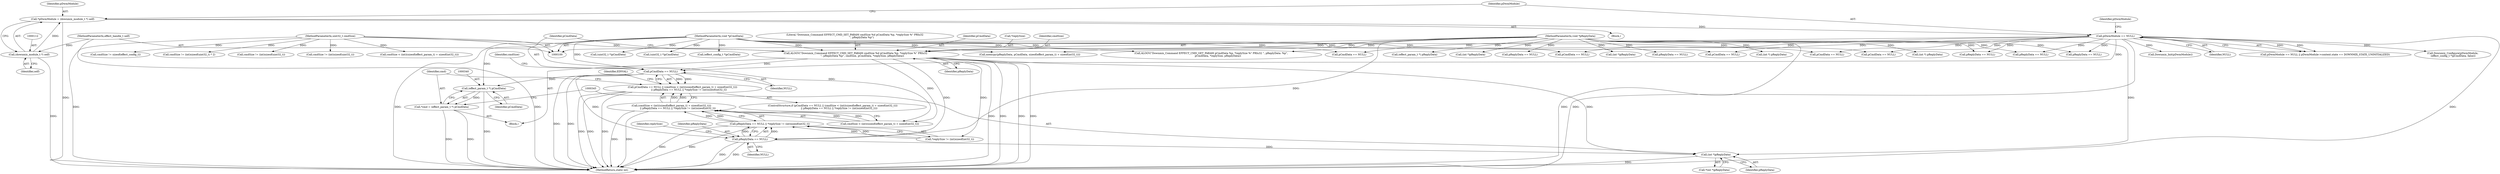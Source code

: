 digraph "0_Android_aeea52da00d210587fb3ed895de3d5f2e0264c88_0@pointer" {
"1000308" [label="(Call,pCmdData == NULL)"];
"1000299" [label="(Call,ALOGV(\"Downmix_Command EFFECT_CMD_SET_PARAM cmdSize %d pCmdData %p, *replySize %\" PRIu32\n                 \", pReplyData %p\", cmdSize, pCmdData, *replySize, pReplyData))"];
"1000103" [label="(MethodParameterIn,uint32_t cmdSize)"];
"1000104" [label="(MethodParameterIn,void *pCmdData)"];
"1000106" [label="(MethodParameterIn,void *pReplyData)"];
"1000118" [label="(Call,pDwmModule == NULL)"];
"1000109" [label="(Call,*pDwmModule = (downmix_module_t *) self)"];
"1000111" [label="(Call,(downmix_module_t *) self)"];
"1000101" [label="(MethodParameterIn,effect_handle_t self)"];
"1000307" [label="(Call,pCmdData == NULL || (cmdSize < (int)(sizeof(effect_param_t) + sizeof(int32_t)))\n                || pReplyData == NULL || *replySize != (int)sizeof(int32_t))"];
"1000322" [label="(Call,pReplyData == NULL)"];
"1000321" [label="(Call,pReplyData == NULL || *replySize != (int)sizeof(int32_t))"];
"1000311" [label="(Call,(cmdSize < (int)(sizeof(effect_param_t) + sizeof(int32_t)))\n                || pReplyData == NULL || *replySize != (int)sizeof(int32_t))"];
"1000344" [label="(Call,(int *)pReplyData)"];
"1000339" [label="(Call,(effect_param_t *) pCmdData)"];
"1000337" [label="(Call,*cmd = (effect_param_t *) pCmdData)"];
"1000337" [label="(Call,*cmd = (effect_param_t *) pCmdData)"];
"1000312" [label="(Call,cmdSize < (int)(sizeof(effect_param_t) + sizeof(int32_t)))"];
"1000104" [label="(MethodParameterIn,void *pCmdData)"];
"1000113" [label="(Identifier,self)"];
"1000101" [label="(MethodParameterIn,effect_handle_t self)"];
"1000339" [label="(Call,(effect_param_t *) pCmdData)"];
"1000322" [label="(Call,pReplyData == NULL)"];
"1000124" [label="(Identifier,pDwmModule)"];
"1000344" [label="(Call,(int *)pReplyData)"];
"1000327" [label="(Identifier,replySize)"];
"1000163" [label="(Call,Downmix_Init(pDwmModule))"];
"1000119" [label="(Identifier,pDwmModule)"];
"1000311" [label="(Call,(cmdSize < (int)(sizeof(effect_param_t) + sizeof(int32_t)))\n                || pReplyData == NULL || *replySize != (int)sizeof(int32_t))"];
"1000103" [label="(MethodParameterIn,uint32_t cmdSize)"];
"1000255" [label="(Call,memcpy(pReplyData, pCmdData, sizeof(effect_param_t) + sizeof(int32_t)))"];
"1000169" [label="(Call,pCmdData == NULL)"];
"1000120" [label="(Identifier,NULL)"];
"1000407" [label="(Call,(int *)pReplyData)"];
"1000178" [label="(Call,pReplyData == NULL)"];
"1000306" [label="(ControlStructure,if (pCmdData == NULL || (cmdSize < (int)(sizeof(effect_param_t) + sizeof(int32_t)))\n                || pReplyData == NULL || *replySize != (int)sizeof(int32_t)))"];
"1000525" [label="(Call,pCmdData == NULL)"];
"1000110" [label="(Identifier,pDwmModule)"];
"1000313" [label="(Identifier,cmdSize)"];
"1000305" [label="(Identifier,pReplyData)"];
"1000548" [label="(MethodReturn,static int)"];
"1000192" [label="(Call,(int *) pReplyData)"];
"1000111" [label="(Call,(downmix_module_t *) self)"];
"1000341" [label="(Identifier,pCmdData)"];
"1000307" [label="(Call,pCmdData == NULL || (cmdSize < (int)(sizeof(effect_param_t) + sizeof(int32_t)))\n                || pReplyData == NULL || *replySize != (int)sizeof(int32_t))"];
"1000454" [label="(Call,pCmdData == NULL)"];
"1000146" [label="(Call,pReplyData == NULL)"];
"1000106" [label="(MethodParameterIn,void *pReplyData)"];
"1000457" [label="(Call,cmdSize != (int)sizeof(uint32_t))"];
"1000308" [label="(Call,pCmdData == NULL)"];
"1000117" [label="(Call,pDwmModule == NULL || pDwmModule->context.state == DOWNMIX_STATE_UNINITIALIZED)"];
"1000346" [label="(Identifier,pReplyData)"];
"1000528" [label="(Call,cmdSize != (int)sizeof(uint32_t))"];
"1000325" [label="(Call,*replySize != (int)sizeof(int32_t))"];
"1000220" [label="(Call,cmdSize < (int)(sizeof(effect_param_t) + sizeof(int32_t)))"];
"1000324" [label="(Identifier,NULL)"];
"1000496" [label="(Call,(uint32_t *)pCmdData)"];
"1000142" [label="(Block,)"];
"1000197" [label="(Call,(effect_config_t *)pCmdData)"];
"1000301" [label="(Identifier,cmdSize)"];
"1000300" [label="(Literal,\"Downmix_Command EFFECT_CMD_SET_PARAM cmdSize %d pCmdData %p, *replySize %\" PRIu32\n                 \", pReplyData %p\")"];
"1000160" [label="(Call,(int *) pReplyData)"];
"1000376" [label="(Call,pReplyData == NULL)"];
"1000173" [label="(Call,cmdSize != sizeof(effect_config_t))"];
"1000475" [label="(Call,cmdSize != (int)sizeof(uint32_t) * 2)"];
"1000343" [label="(Call,*(int *)pReplyData)"];
"1000510" [label="(Call,(uint32_t *)pCmdData)"];
"1000208" [label="(Call,ALOGV(\"Downmix_Command EFFECT_CMD_GET_PARAM pCmdData %p, *replySize %\" PRIu32 \", pReplyData: %p\",\n                 pCmdData, *replySize, pReplyData))"];
"1000415" [label="(Call,pReplyData == NULL)"];
"1000302" [label="(Identifier,pCmdData)"];
"1000195" [label="(Call,Downmix_Configure(pDwmModule,\n (effect_config_t *)pCmdData, false))"];
"1000107" [label="(Block,)"];
"1000335" [label="(Identifier,EINVAL)"];
"1000309" [label="(Identifier,pCmdData)"];
"1000299" [label="(Call,ALOGV(\"Downmix_Command EFFECT_CMD_SET_PARAM cmdSize %d pCmdData %p, *replySize %\" PRIu32\n                 \", pReplyData %p\", cmdSize, pCmdData, *replySize, pReplyData))"];
"1000216" [label="(Call,pCmdData == NULL)"];
"1000252" [label="(Call,(effect_param_t *) pReplyData)"];
"1000323" [label="(Identifier,pReplyData)"];
"1000310" [label="(Identifier,NULL)"];
"1000472" [label="(Call,pCmdData == NULL)"];
"1000118" [label="(Call,pDwmModule == NULL)"];
"1000446" [label="(Call,(int *)pReplyData)"];
"1000230" [label="(Call,pReplyData == NULL)"];
"1000321" [label="(Call,pReplyData == NULL || *replySize != (int)sizeof(int32_t))"];
"1000109" [label="(Call,*pDwmModule = (downmix_module_t *) self)"];
"1000303" [label="(Call,*replySize)"];
"1000338" [label="(Identifier,cmd)"];
"1000308" -> "1000307"  [label="AST: "];
"1000308" -> "1000310"  [label="CFG: "];
"1000309" -> "1000308"  [label="AST: "];
"1000310" -> "1000308"  [label="AST: "];
"1000313" -> "1000308"  [label="CFG: "];
"1000307" -> "1000308"  [label="CFG: "];
"1000308" -> "1000548"  [label="DDG: "];
"1000308" -> "1000548"  [label="DDG: "];
"1000308" -> "1000307"  [label="DDG: "];
"1000308" -> "1000307"  [label="DDG: "];
"1000299" -> "1000308"  [label="DDG: "];
"1000104" -> "1000308"  [label="DDG: "];
"1000118" -> "1000308"  [label="DDG: "];
"1000308" -> "1000322"  [label="DDG: "];
"1000308" -> "1000339"  [label="DDG: "];
"1000299" -> "1000142"  [label="AST: "];
"1000299" -> "1000305"  [label="CFG: "];
"1000300" -> "1000299"  [label="AST: "];
"1000301" -> "1000299"  [label="AST: "];
"1000302" -> "1000299"  [label="AST: "];
"1000303" -> "1000299"  [label="AST: "];
"1000305" -> "1000299"  [label="AST: "];
"1000309" -> "1000299"  [label="CFG: "];
"1000299" -> "1000548"  [label="DDG: "];
"1000299" -> "1000548"  [label="DDG: "];
"1000299" -> "1000548"  [label="DDG: "];
"1000299" -> "1000548"  [label="DDG: "];
"1000103" -> "1000299"  [label="DDG: "];
"1000104" -> "1000299"  [label="DDG: "];
"1000106" -> "1000299"  [label="DDG: "];
"1000299" -> "1000312"  [label="DDG: "];
"1000299" -> "1000322"  [label="DDG: "];
"1000299" -> "1000325"  [label="DDG: "];
"1000299" -> "1000344"  [label="DDG: "];
"1000103" -> "1000100"  [label="AST: "];
"1000103" -> "1000548"  [label="DDG: "];
"1000103" -> "1000173"  [label="DDG: "];
"1000103" -> "1000220"  [label="DDG: "];
"1000103" -> "1000312"  [label="DDG: "];
"1000103" -> "1000457"  [label="DDG: "];
"1000103" -> "1000475"  [label="DDG: "];
"1000103" -> "1000528"  [label="DDG: "];
"1000104" -> "1000100"  [label="AST: "];
"1000104" -> "1000548"  [label="DDG: "];
"1000104" -> "1000169"  [label="DDG: "];
"1000104" -> "1000197"  [label="DDG: "];
"1000104" -> "1000208"  [label="DDG: "];
"1000104" -> "1000216"  [label="DDG: "];
"1000104" -> "1000255"  [label="DDG: "];
"1000104" -> "1000339"  [label="DDG: "];
"1000104" -> "1000454"  [label="DDG: "];
"1000104" -> "1000472"  [label="DDG: "];
"1000104" -> "1000496"  [label="DDG: "];
"1000104" -> "1000510"  [label="DDG: "];
"1000104" -> "1000525"  [label="DDG: "];
"1000106" -> "1000100"  [label="AST: "];
"1000106" -> "1000548"  [label="DDG: "];
"1000106" -> "1000146"  [label="DDG: "];
"1000106" -> "1000160"  [label="DDG: "];
"1000106" -> "1000178"  [label="DDG: "];
"1000106" -> "1000192"  [label="DDG: "];
"1000106" -> "1000208"  [label="DDG: "];
"1000106" -> "1000230"  [label="DDG: "];
"1000106" -> "1000252"  [label="DDG: "];
"1000106" -> "1000255"  [label="DDG: "];
"1000106" -> "1000322"  [label="DDG: "];
"1000106" -> "1000344"  [label="DDG: "];
"1000106" -> "1000376"  [label="DDG: "];
"1000106" -> "1000407"  [label="DDG: "];
"1000106" -> "1000415"  [label="DDG: "];
"1000106" -> "1000446"  [label="DDG: "];
"1000118" -> "1000117"  [label="AST: "];
"1000118" -> "1000120"  [label="CFG: "];
"1000119" -> "1000118"  [label="AST: "];
"1000120" -> "1000118"  [label="AST: "];
"1000124" -> "1000118"  [label="CFG: "];
"1000117" -> "1000118"  [label="CFG: "];
"1000118" -> "1000548"  [label="DDG: "];
"1000118" -> "1000548"  [label="DDG: "];
"1000118" -> "1000117"  [label="DDG: "];
"1000118" -> "1000117"  [label="DDG: "];
"1000109" -> "1000118"  [label="DDG: "];
"1000118" -> "1000146"  [label="DDG: "];
"1000118" -> "1000163"  [label="DDG: "];
"1000118" -> "1000169"  [label="DDG: "];
"1000118" -> "1000195"  [label="DDG: "];
"1000118" -> "1000216"  [label="DDG: "];
"1000118" -> "1000376"  [label="DDG: "];
"1000118" -> "1000415"  [label="DDG: "];
"1000118" -> "1000454"  [label="DDG: "];
"1000118" -> "1000472"  [label="DDG: "];
"1000118" -> "1000525"  [label="DDG: "];
"1000109" -> "1000107"  [label="AST: "];
"1000109" -> "1000111"  [label="CFG: "];
"1000110" -> "1000109"  [label="AST: "];
"1000111" -> "1000109"  [label="AST: "];
"1000119" -> "1000109"  [label="CFG: "];
"1000109" -> "1000548"  [label="DDG: "];
"1000111" -> "1000109"  [label="DDG: "];
"1000111" -> "1000113"  [label="CFG: "];
"1000112" -> "1000111"  [label="AST: "];
"1000113" -> "1000111"  [label="AST: "];
"1000111" -> "1000548"  [label="DDG: "];
"1000101" -> "1000111"  [label="DDG: "];
"1000101" -> "1000100"  [label="AST: "];
"1000101" -> "1000548"  [label="DDG: "];
"1000307" -> "1000306"  [label="AST: "];
"1000307" -> "1000311"  [label="CFG: "];
"1000311" -> "1000307"  [label="AST: "];
"1000335" -> "1000307"  [label="CFG: "];
"1000338" -> "1000307"  [label="CFG: "];
"1000307" -> "1000548"  [label="DDG: "];
"1000307" -> "1000548"  [label="DDG: "];
"1000307" -> "1000548"  [label="DDG: "];
"1000311" -> "1000307"  [label="DDG: "];
"1000311" -> "1000307"  [label="DDG: "];
"1000322" -> "1000321"  [label="AST: "];
"1000322" -> "1000324"  [label="CFG: "];
"1000323" -> "1000322"  [label="AST: "];
"1000324" -> "1000322"  [label="AST: "];
"1000327" -> "1000322"  [label="CFG: "];
"1000321" -> "1000322"  [label="CFG: "];
"1000322" -> "1000548"  [label="DDG: "];
"1000322" -> "1000548"  [label="DDG: "];
"1000322" -> "1000321"  [label="DDG: "];
"1000322" -> "1000321"  [label="DDG: "];
"1000322" -> "1000344"  [label="DDG: "];
"1000321" -> "1000311"  [label="AST: "];
"1000321" -> "1000325"  [label="CFG: "];
"1000325" -> "1000321"  [label="AST: "];
"1000311" -> "1000321"  [label="CFG: "];
"1000321" -> "1000548"  [label="DDG: "];
"1000321" -> "1000548"  [label="DDG: "];
"1000321" -> "1000311"  [label="DDG: "];
"1000321" -> "1000311"  [label="DDG: "];
"1000325" -> "1000321"  [label="DDG: "];
"1000325" -> "1000321"  [label="DDG: "];
"1000311" -> "1000312"  [label="CFG: "];
"1000312" -> "1000311"  [label="AST: "];
"1000311" -> "1000548"  [label="DDG: "];
"1000311" -> "1000548"  [label="DDG: "];
"1000312" -> "1000311"  [label="DDG: "];
"1000312" -> "1000311"  [label="DDG: "];
"1000344" -> "1000343"  [label="AST: "];
"1000344" -> "1000346"  [label="CFG: "];
"1000345" -> "1000344"  [label="AST: "];
"1000346" -> "1000344"  [label="AST: "];
"1000343" -> "1000344"  [label="CFG: "];
"1000344" -> "1000548"  [label="DDG: "];
"1000339" -> "1000337"  [label="AST: "];
"1000339" -> "1000341"  [label="CFG: "];
"1000340" -> "1000339"  [label="AST: "];
"1000341" -> "1000339"  [label="AST: "];
"1000337" -> "1000339"  [label="CFG: "];
"1000339" -> "1000548"  [label="DDG: "];
"1000339" -> "1000337"  [label="DDG: "];
"1000337" -> "1000142"  [label="AST: "];
"1000338" -> "1000337"  [label="AST: "];
"1000345" -> "1000337"  [label="CFG: "];
"1000337" -> "1000548"  [label="DDG: "];
"1000337" -> "1000548"  [label="DDG: "];
}
